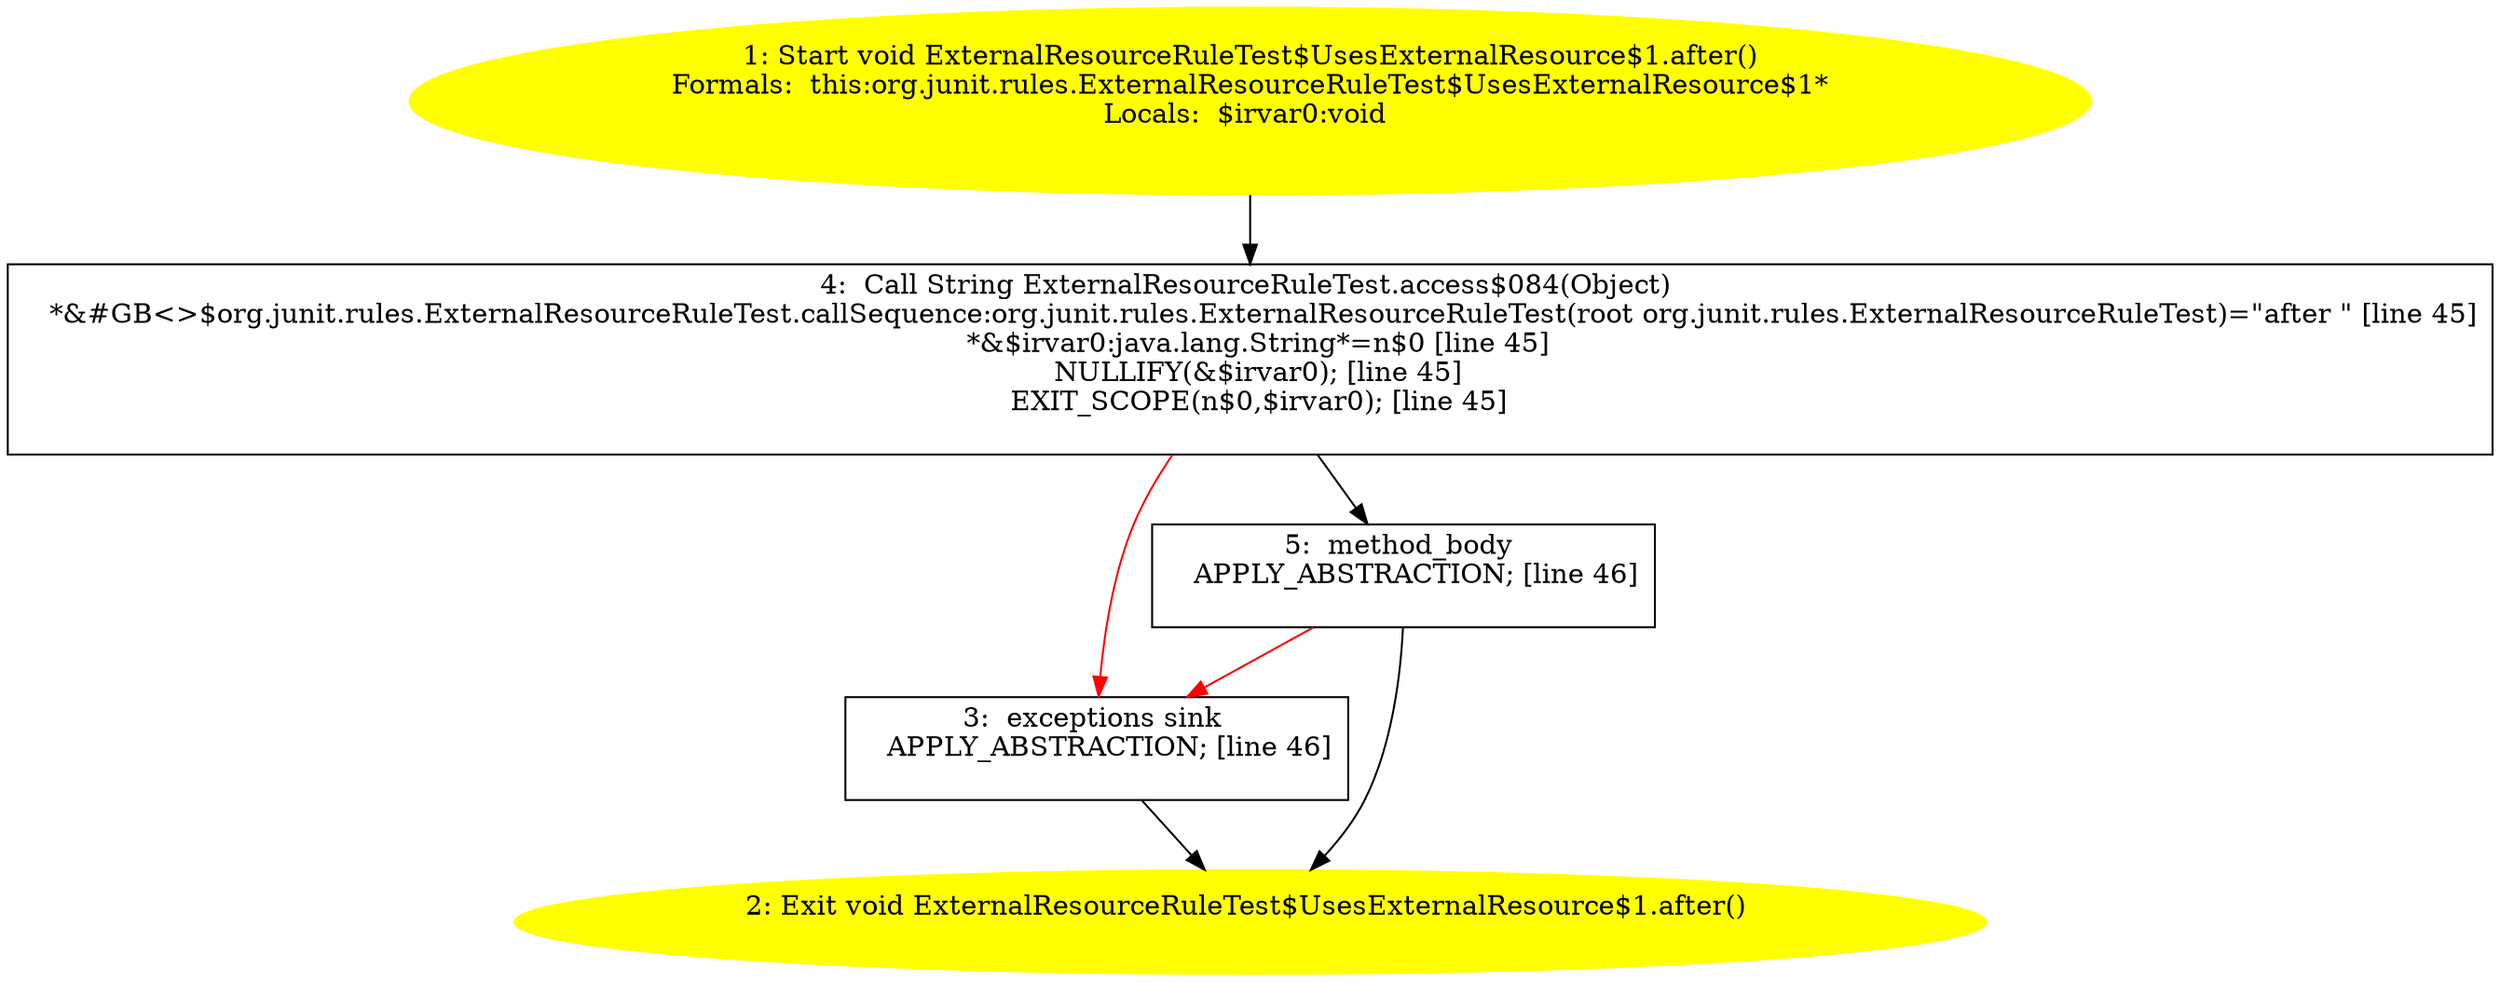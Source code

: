 /* @generated */
digraph cfg {
"org.junit.rules.ExternalResourceRuleTest$UsesExternalResource$1.after():void.ce5e75055a74be3c7a42d1ac84d31563_1" [label="1: Start void ExternalResourceRuleTest$UsesExternalResource$1.after()\nFormals:  this:org.junit.rules.ExternalResourceRuleTest$UsesExternalResource$1*\nLocals:  $irvar0:void \n  " color=yellow style=filled]
	

	 "org.junit.rules.ExternalResourceRuleTest$UsesExternalResource$1.after():void.ce5e75055a74be3c7a42d1ac84d31563_1" -> "org.junit.rules.ExternalResourceRuleTest$UsesExternalResource$1.after():void.ce5e75055a74be3c7a42d1ac84d31563_4" ;
"org.junit.rules.ExternalResourceRuleTest$UsesExternalResource$1.after():void.ce5e75055a74be3c7a42d1ac84d31563_2" [label="2: Exit void ExternalResourceRuleTest$UsesExternalResource$1.after() \n  " color=yellow style=filled]
	

"org.junit.rules.ExternalResourceRuleTest$UsesExternalResource$1.after():void.ce5e75055a74be3c7a42d1ac84d31563_3" [label="3:  exceptions sink \n   APPLY_ABSTRACTION; [line 46]\n " shape="box"]
	

	 "org.junit.rules.ExternalResourceRuleTest$UsesExternalResource$1.after():void.ce5e75055a74be3c7a42d1ac84d31563_3" -> "org.junit.rules.ExternalResourceRuleTest$UsesExternalResource$1.after():void.ce5e75055a74be3c7a42d1ac84d31563_2" ;
"org.junit.rules.ExternalResourceRuleTest$UsesExternalResource$1.after():void.ce5e75055a74be3c7a42d1ac84d31563_4" [label="4:  Call String ExternalResourceRuleTest.access$084(Object) \n   *&#GB<>$org.junit.rules.ExternalResourceRuleTest.callSequence:org.junit.rules.ExternalResourceRuleTest(root org.junit.rules.ExternalResourceRuleTest)=\"after \" [line 45]\n  *&$irvar0:java.lang.String*=n$0 [line 45]\n  NULLIFY(&$irvar0); [line 45]\n  EXIT_SCOPE(n$0,$irvar0); [line 45]\n " shape="box"]
	

	 "org.junit.rules.ExternalResourceRuleTest$UsesExternalResource$1.after():void.ce5e75055a74be3c7a42d1ac84d31563_4" -> "org.junit.rules.ExternalResourceRuleTest$UsesExternalResource$1.after():void.ce5e75055a74be3c7a42d1ac84d31563_5" ;
	 "org.junit.rules.ExternalResourceRuleTest$UsesExternalResource$1.after():void.ce5e75055a74be3c7a42d1ac84d31563_4" -> "org.junit.rules.ExternalResourceRuleTest$UsesExternalResource$1.after():void.ce5e75055a74be3c7a42d1ac84d31563_3" [color="red" ];
"org.junit.rules.ExternalResourceRuleTest$UsesExternalResource$1.after():void.ce5e75055a74be3c7a42d1ac84d31563_5" [label="5:  method_body \n   APPLY_ABSTRACTION; [line 46]\n " shape="box"]
	

	 "org.junit.rules.ExternalResourceRuleTest$UsesExternalResource$1.after():void.ce5e75055a74be3c7a42d1ac84d31563_5" -> "org.junit.rules.ExternalResourceRuleTest$UsesExternalResource$1.after():void.ce5e75055a74be3c7a42d1ac84d31563_2" ;
	 "org.junit.rules.ExternalResourceRuleTest$UsesExternalResource$1.after():void.ce5e75055a74be3c7a42d1ac84d31563_5" -> "org.junit.rules.ExternalResourceRuleTest$UsesExternalResource$1.after():void.ce5e75055a74be3c7a42d1ac84d31563_3" [color="red" ];
}
